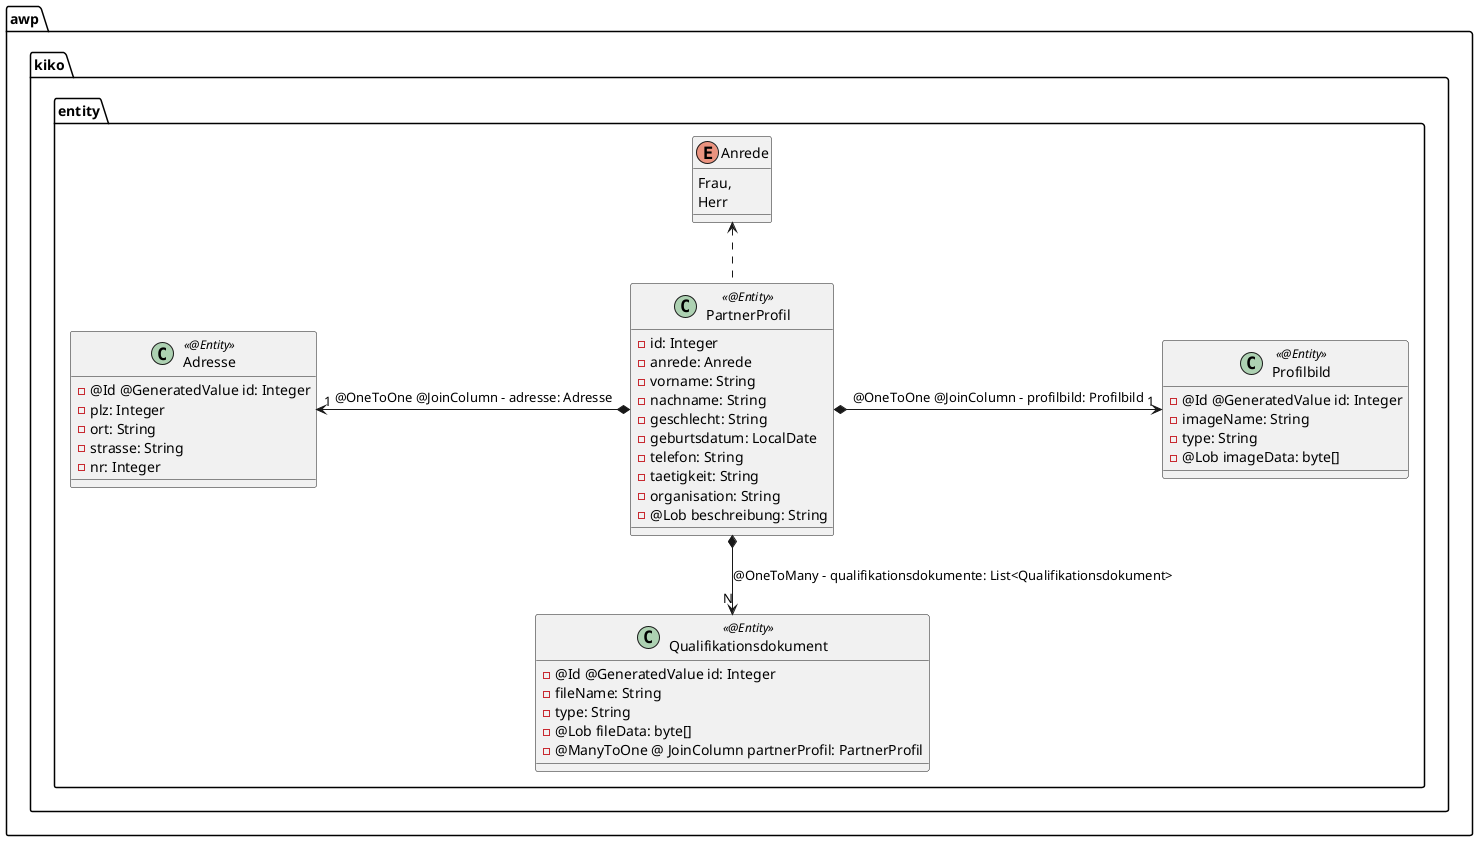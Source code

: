 @startuml PartnerProfil
package awp.kiko.entity {
    class PartnerProfil <<@Entity>> {
        - id: Integer
        - anrede: Anrede
        - vorname: String
        - nachname: String
        - geschlecht: String
        - geburtsdatum: LocalDate
        - telefon: String
        - taetigkeit: String
        - organisation: String
        - @Lob beschreibung: String
    }

    enum Anrede {
        Frau,
        Herr
    }

    class Adresse <<@Entity>> {
        - @Id @GeneratedValue id: Integer
        - plz: Integer
        - ort: String
        - strasse: String
        - nr: Integer
    }

    class Profilbild <<@Entity>> {
        - @Id @GeneratedValue id: Integer
        - imageName: String
        - type: String
        - @Lob imageData: byte[]
    }

    class Qualifikationsdokument <<@Entity>> {
        - @Id @GeneratedValue id: Integer
        - fileName: String
        - type: String
        - @Lob fileData: byte[]
        - @ManyToOne @ JoinColumn partnerProfil: PartnerProfil
    }

    PartnerProfil *-left-> "1" Adresse: @OneToOne @JoinColumn - adresse: Adresse
    PartnerProfil *-right-> "1" Profilbild: @OneToOne @JoinColumn - profilbild: Profilbild
    PartnerProfil *-down-> "N" Qualifikationsdokument: @OneToMany - qualifikationsdokumente: List<Qualifikationsdokument>

    PartnerProfil .up.> Anrede
}

@enduml